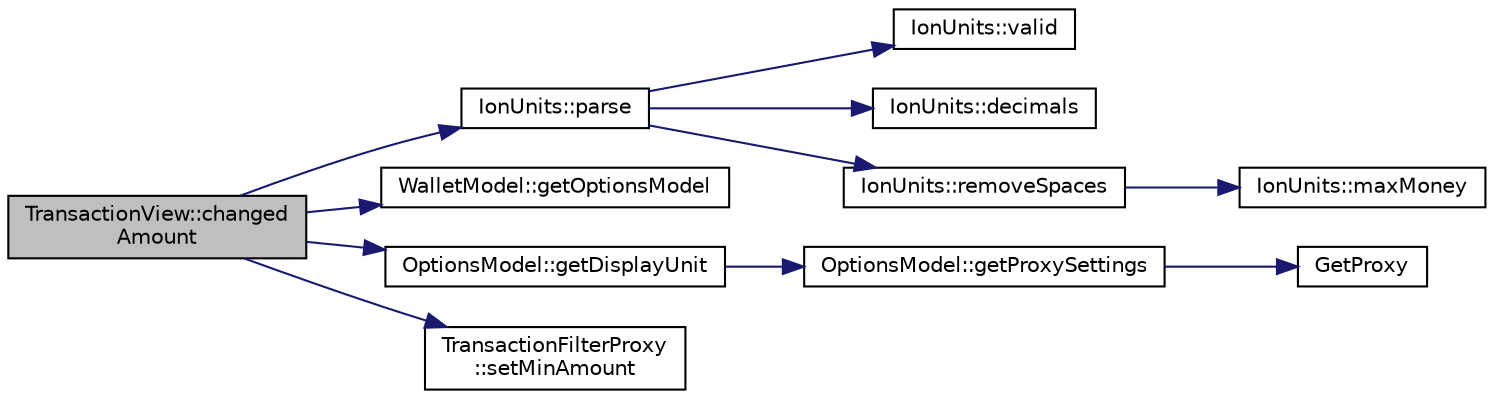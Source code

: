 digraph "TransactionView::changedAmount"
{
  edge [fontname="Helvetica",fontsize="10",labelfontname="Helvetica",labelfontsize="10"];
  node [fontname="Helvetica",fontsize="10",shape=record];
  rankdir="LR";
  Node67 [label="TransactionView::changed\lAmount",height=0.2,width=0.4,color="black", fillcolor="grey75", style="filled", fontcolor="black"];
  Node67 -> Node68 [color="midnightblue",fontsize="10",style="solid",fontname="Helvetica"];
  Node68 [label="IonUnits::parse",height=0.2,width=0.4,color="black", fillcolor="white", style="filled",URL="$d7/dab/class_ion_units.html#a25349c520a1994f8c772db61b23208d6",tooltip="Parse string to coin amount. "];
  Node68 -> Node69 [color="midnightblue",fontsize="10",style="solid",fontname="Helvetica"];
  Node69 [label="IonUnits::valid",height=0.2,width=0.4,color="black", fillcolor="white", style="filled",URL="$d7/dab/class_ion_units.html#a23c5b1306ed473dbb2375a6675a2ce13",tooltip="Is unit ID valid? "];
  Node68 -> Node70 [color="midnightblue",fontsize="10",style="solid",fontname="Helvetica"];
  Node70 [label="IonUnits::decimals",height=0.2,width=0.4,color="black", fillcolor="white", style="filled",URL="$d7/dab/class_ion_units.html#a5e9c7a5b666b858c171760273c51c9d7",tooltip="Number of decimals left. "];
  Node68 -> Node71 [color="midnightblue",fontsize="10",style="solid",fontname="Helvetica"];
  Node71 [label="IonUnits::removeSpaces",height=0.2,width=0.4,color="black", fillcolor="white", style="filled",URL="$d7/dab/class_ion_units.html#a3076278f67f3b32262dcbaa4944698f4"];
  Node71 -> Node72 [color="midnightblue",fontsize="10",style="solid",fontname="Helvetica"];
  Node72 [label="IonUnits::maxMoney",height=0.2,width=0.4,color="black", fillcolor="white", style="filled",URL="$d7/dab/class_ion_units.html#ad263cf356fe762bfe92eb11f2306c36a",tooltip="Return maximum number of base units (Satoshis) "];
  Node67 -> Node73 [color="midnightblue",fontsize="10",style="solid",fontname="Helvetica"];
  Node73 [label="WalletModel::getOptionsModel",height=0.2,width=0.4,color="black", fillcolor="white", style="filled",URL="$d4/d27/class_wallet_model.html#a96d53e56b3f8f07537ea2523f7a7d300"];
  Node67 -> Node74 [color="midnightblue",fontsize="10",style="solid",fontname="Helvetica"];
  Node74 [label="OptionsModel::getDisplayUnit",height=0.2,width=0.4,color="black", fillcolor="white", style="filled",URL="$da/d1f/class_options_model.html#a3b6e4d4ef42be3aaba315b8cd14f468e"];
  Node74 -> Node75 [color="midnightblue",fontsize="10",style="solid",fontname="Helvetica"];
  Node75 [label="OptionsModel::getProxySettings",height=0.2,width=0.4,color="black", fillcolor="white", style="filled",URL="$da/d1f/class_options_model.html#a0fa582a801df3753c2c50840c40bb350"];
  Node75 -> Node76 [color="midnightblue",fontsize="10",style="solid",fontname="Helvetica"];
  Node76 [label="GetProxy",height=0.2,width=0.4,color="black", fillcolor="white", style="filled",URL="$d0/d0e/netbase_8cpp.html#a4e67b39fc1769663260d791d2f4d049d"];
  Node67 -> Node77 [color="midnightblue",fontsize="10",style="solid",fontname="Helvetica"];
  Node77 [label="TransactionFilterProxy\l::setMinAmount",height=0.2,width=0.4,color="black", fillcolor="white", style="filled",URL="$d2/ddd/class_transaction_filter_proxy.html#a14688071f18551bf7d78225feb8ca8df"];
}
